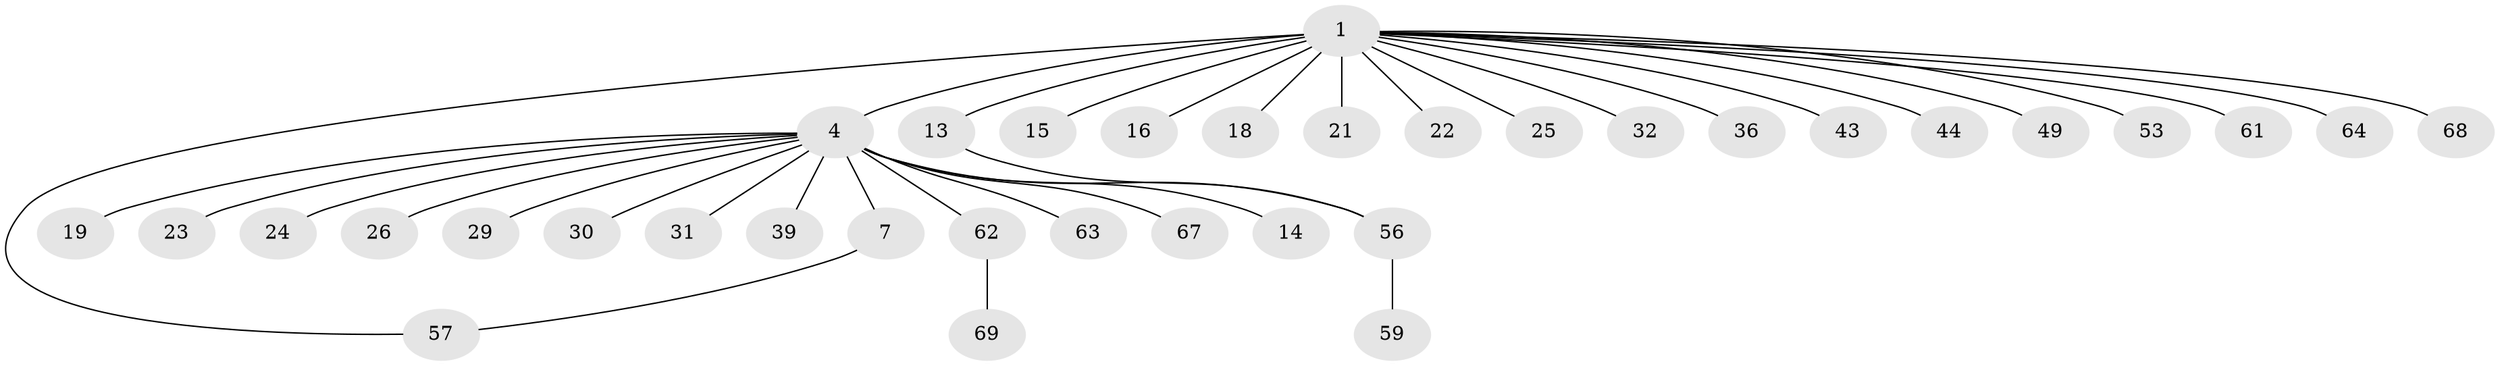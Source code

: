 // original degree distribution, {1: 0.5774647887323944, 4: 0.04225352112676056, 20: 0.014084507042253521, 9: 0.014084507042253521, 8: 0.04225352112676056, 6: 0.028169014084507043, 3: 0.056338028169014086, 2: 0.19718309859154928, 5: 0.028169014084507043}
// Generated by graph-tools (version 1.1) at 2025/14/03/09/25 04:14:36]
// undirected, 35 vertices, 36 edges
graph export_dot {
graph [start="1"]
  node [color=gray90,style=filled];
  1 [super="+2"];
  4 [super="+5+8+58+12"];
  7 [super="+35+27"];
  13 [super="+41"];
  14;
  15;
  16;
  18 [super="+37"];
  19;
  21;
  22 [super="+51"];
  23;
  24;
  25;
  26;
  29;
  30 [super="+45+42+48+50"];
  31 [super="+40"];
  32;
  36;
  39;
  43;
  44;
  49;
  53;
  56;
  57;
  59;
  61;
  62;
  63;
  64;
  67;
  68;
  69;
  1 -- 64;
  1 -- 4 [weight=6];
  1 -- 68;
  1 -- 13;
  1 -- 15;
  1 -- 16;
  1 -- 18 [weight=2];
  1 -- 21;
  1 -- 22;
  1 -- 25;
  1 -- 32;
  1 -- 36;
  1 -- 43;
  1 -- 44;
  1 -- 49;
  1 -- 53;
  1 -- 57;
  1 -- 61 [weight=2];
  4 -- 67;
  4 -- 26;
  4 -- 7 [weight=3];
  4 -- 56;
  4 -- 31;
  4 -- 39;
  4 -- 14;
  4 -- 19;
  4 -- 30;
  4 -- 23;
  4 -- 24;
  4 -- 29;
  4 -- 62;
  4 -- 63;
  7 -- 57;
  13 -- 56;
  56 -- 59;
  62 -- 69;
}
